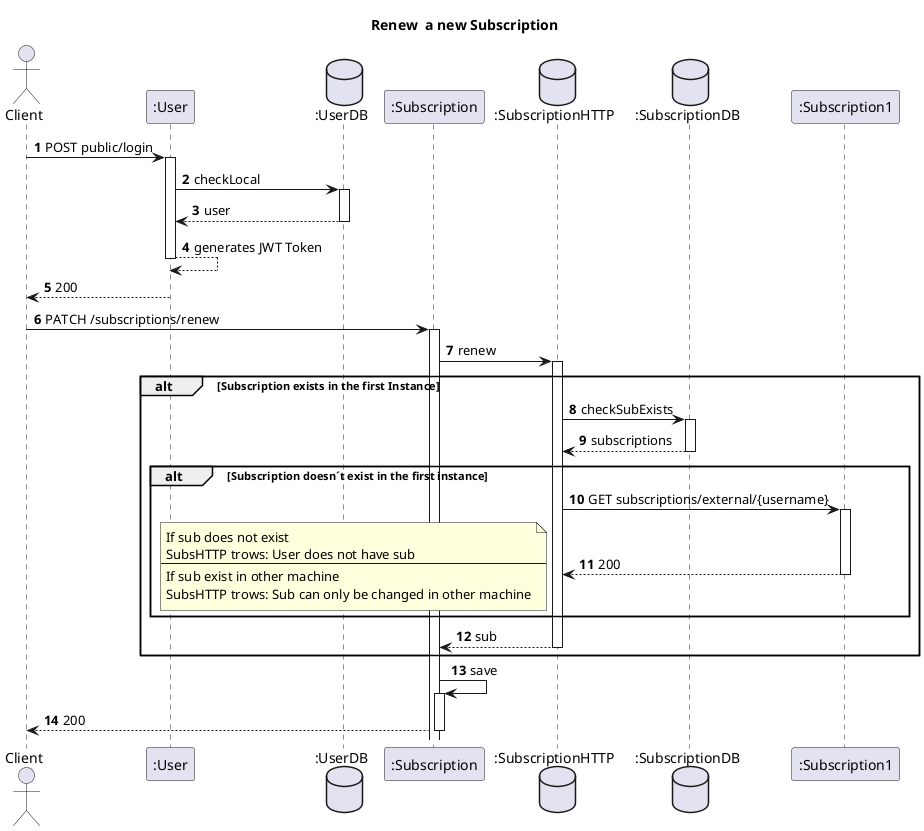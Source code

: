 @startuml
'https://plantuml.com/sequence-diagram
autoactivate on
autonumber
title  Renew  a new Subscription

autonumber

actor "Client" as Ac
participant ":User" as User
database ":UserDB" as Udb
participant ":Subscription" as Auth
database ":SubscriptionHTTP" as SHTTP

database ":SubscriptionDB" as SDB
participant ":Subscription1" as Serv

Ac->User: POST public/login
User->Udb:checkLocal
Udb-->User:user
User-->User:generates JWT Token
User-->Ac:200
Ac->Auth:  PATCH /subscriptions/renew
Auth->SHTTP: renew
alt Subscription exists in the first Instance
SHTTP->SDB:checkSubExists
SDB-->SHTTP:subscriptions
alt Subscription doesn´t exist in the first instance
SHTTP->Serv:GET subscriptions/external/{username}
Serv-->SHTTP:200
note left
If sub does not exist
SubsHTTP trows: User does not have sub
--
If sub exist in other machine
SubsHTTP trows: Sub can only be changed in other machine
end note
end
SHTTP-->Auth:sub

end


Auth->Auth:save
Auth-->Ac:200
@enduml